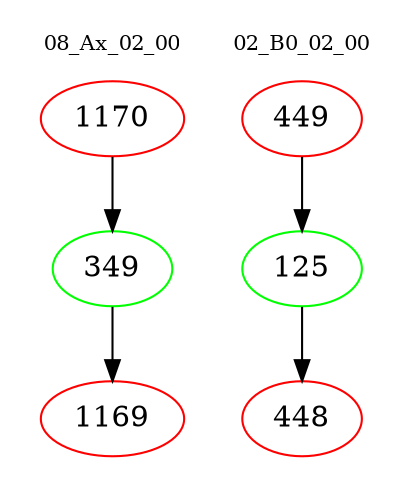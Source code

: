 digraph{
subgraph cluster_0 {
color = white
label = "08_Ax_02_00";
fontsize=10;
T0_1170 [label="1170", color="red"]
T0_1170 -> T0_349 [color="black"]
T0_349 [label="349", color="green"]
T0_349 -> T0_1169 [color="black"]
T0_1169 [label="1169", color="red"]
}
subgraph cluster_1 {
color = white
label = "02_B0_02_00";
fontsize=10;
T1_449 [label="449", color="red"]
T1_449 -> T1_125 [color="black"]
T1_125 [label="125", color="green"]
T1_125 -> T1_448 [color="black"]
T1_448 [label="448", color="red"]
}
}
